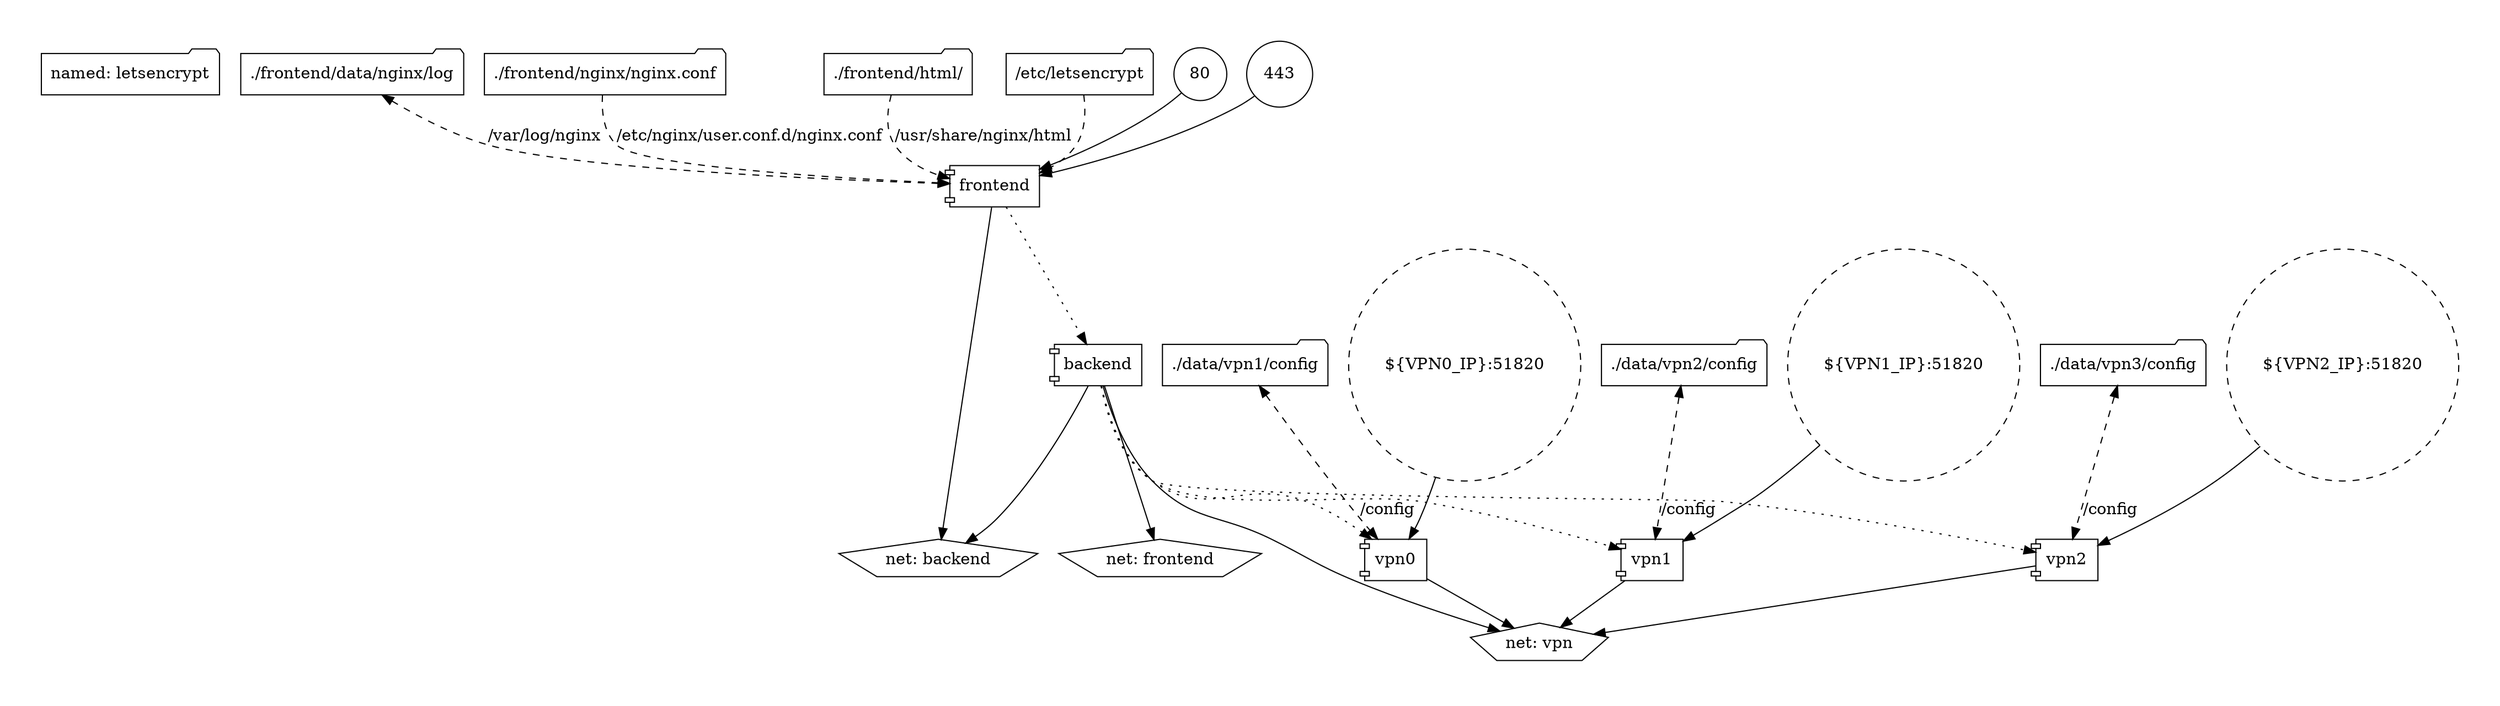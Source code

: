 digraph {
  graph [bgcolor="#ffffff" pad=0.5 ratio="fill"]
  "named: letsencrypt" [shape="folder"]
  "net: backend" [shape="pentagon"]
  "net: frontend" [shape="pentagon"]
  "net: vpn" [shape="pentagon"]
  "frontend" [shape="component"]
  "backend" [shape="component"]
  "./frontend/data/nginx/log" [shape="folder"]
  "./frontend/nginx/nginx.conf" [shape="folder"]
  "./frontend/html/" [shape="folder"]
  "/etc/letsencrypt" [shape="folder"]
  80 [shape="circle"]
  443 [shape="circle"]
  "vpn0" [shape="component"]
  "vpn1" [shape="component"]
  "vpn2" [shape="component"]
  "./data/vpn1/config" [shape="folder"]
  "${VPN0_IP}:51820" [shape="circle" style="dashed"]
  "./data/vpn2/config" [shape="folder"]
  "${VPN1_IP}:51820" [shape="circle" style="dashed"]
  "./data/vpn3/config" [shape="folder"]
  "${VPN2_IP}:51820" [shape="circle" style="dashed"]
  "frontend" -> "backend" [style="dotted"]
  "./frontend/data/nginx/log" -> "frontend" [style="dashed" label="/var/log/nginx" dir="both"]
  "./frontend/nginx/nginx.conf" -> "frontend" [style="dashed" label="/etc/nginx/user.conf.d/nginx.conf"]
  "./frontend/html/" -> "frontend" [style="dashed" label="/usr/share/nginx/html"]
  "/etc/letsencrypt" -> "frontend" [style="dashed"]
  80 -> "frontend" [style="solid"]
  443 -> "frontend" [style="solid"]
  "frontend" -> "net: backend"
  "backend" -> "vpn0" [style="dotted"]
  "backend" -> "vpn1" [style="dotted"]
  "backend" -> "vpn2" [style="dotted"]
  "backend" -> "net: backend"
  "backend" -> "net: frontend"
  "backend" -> "net: vpn"
  "./data/vpn1/config" -> "vpn0" [style="dashed" label="/config" dir="both"]
  "${VPN0_IP}:51820" -> "vpn0" [style="solid"]
  "vpn0" -> "net: vpn"
  "./data/vpn2/config" -> "vpn1" [style="dashed" label="/config" dir="both"]
  "${VPN1_IP}:51820" -> "vpn1" [style="solid"]
  "vpn1" -> "net: vpn"
  "./data/vpn3/config" -> "vpn2" [style="dashed" label="/config" dir="both"]
  "${VPN2_IP}:51820" -> "vpn2" [style="solid"]
  "vpn2" -> "net: vpn"
}
